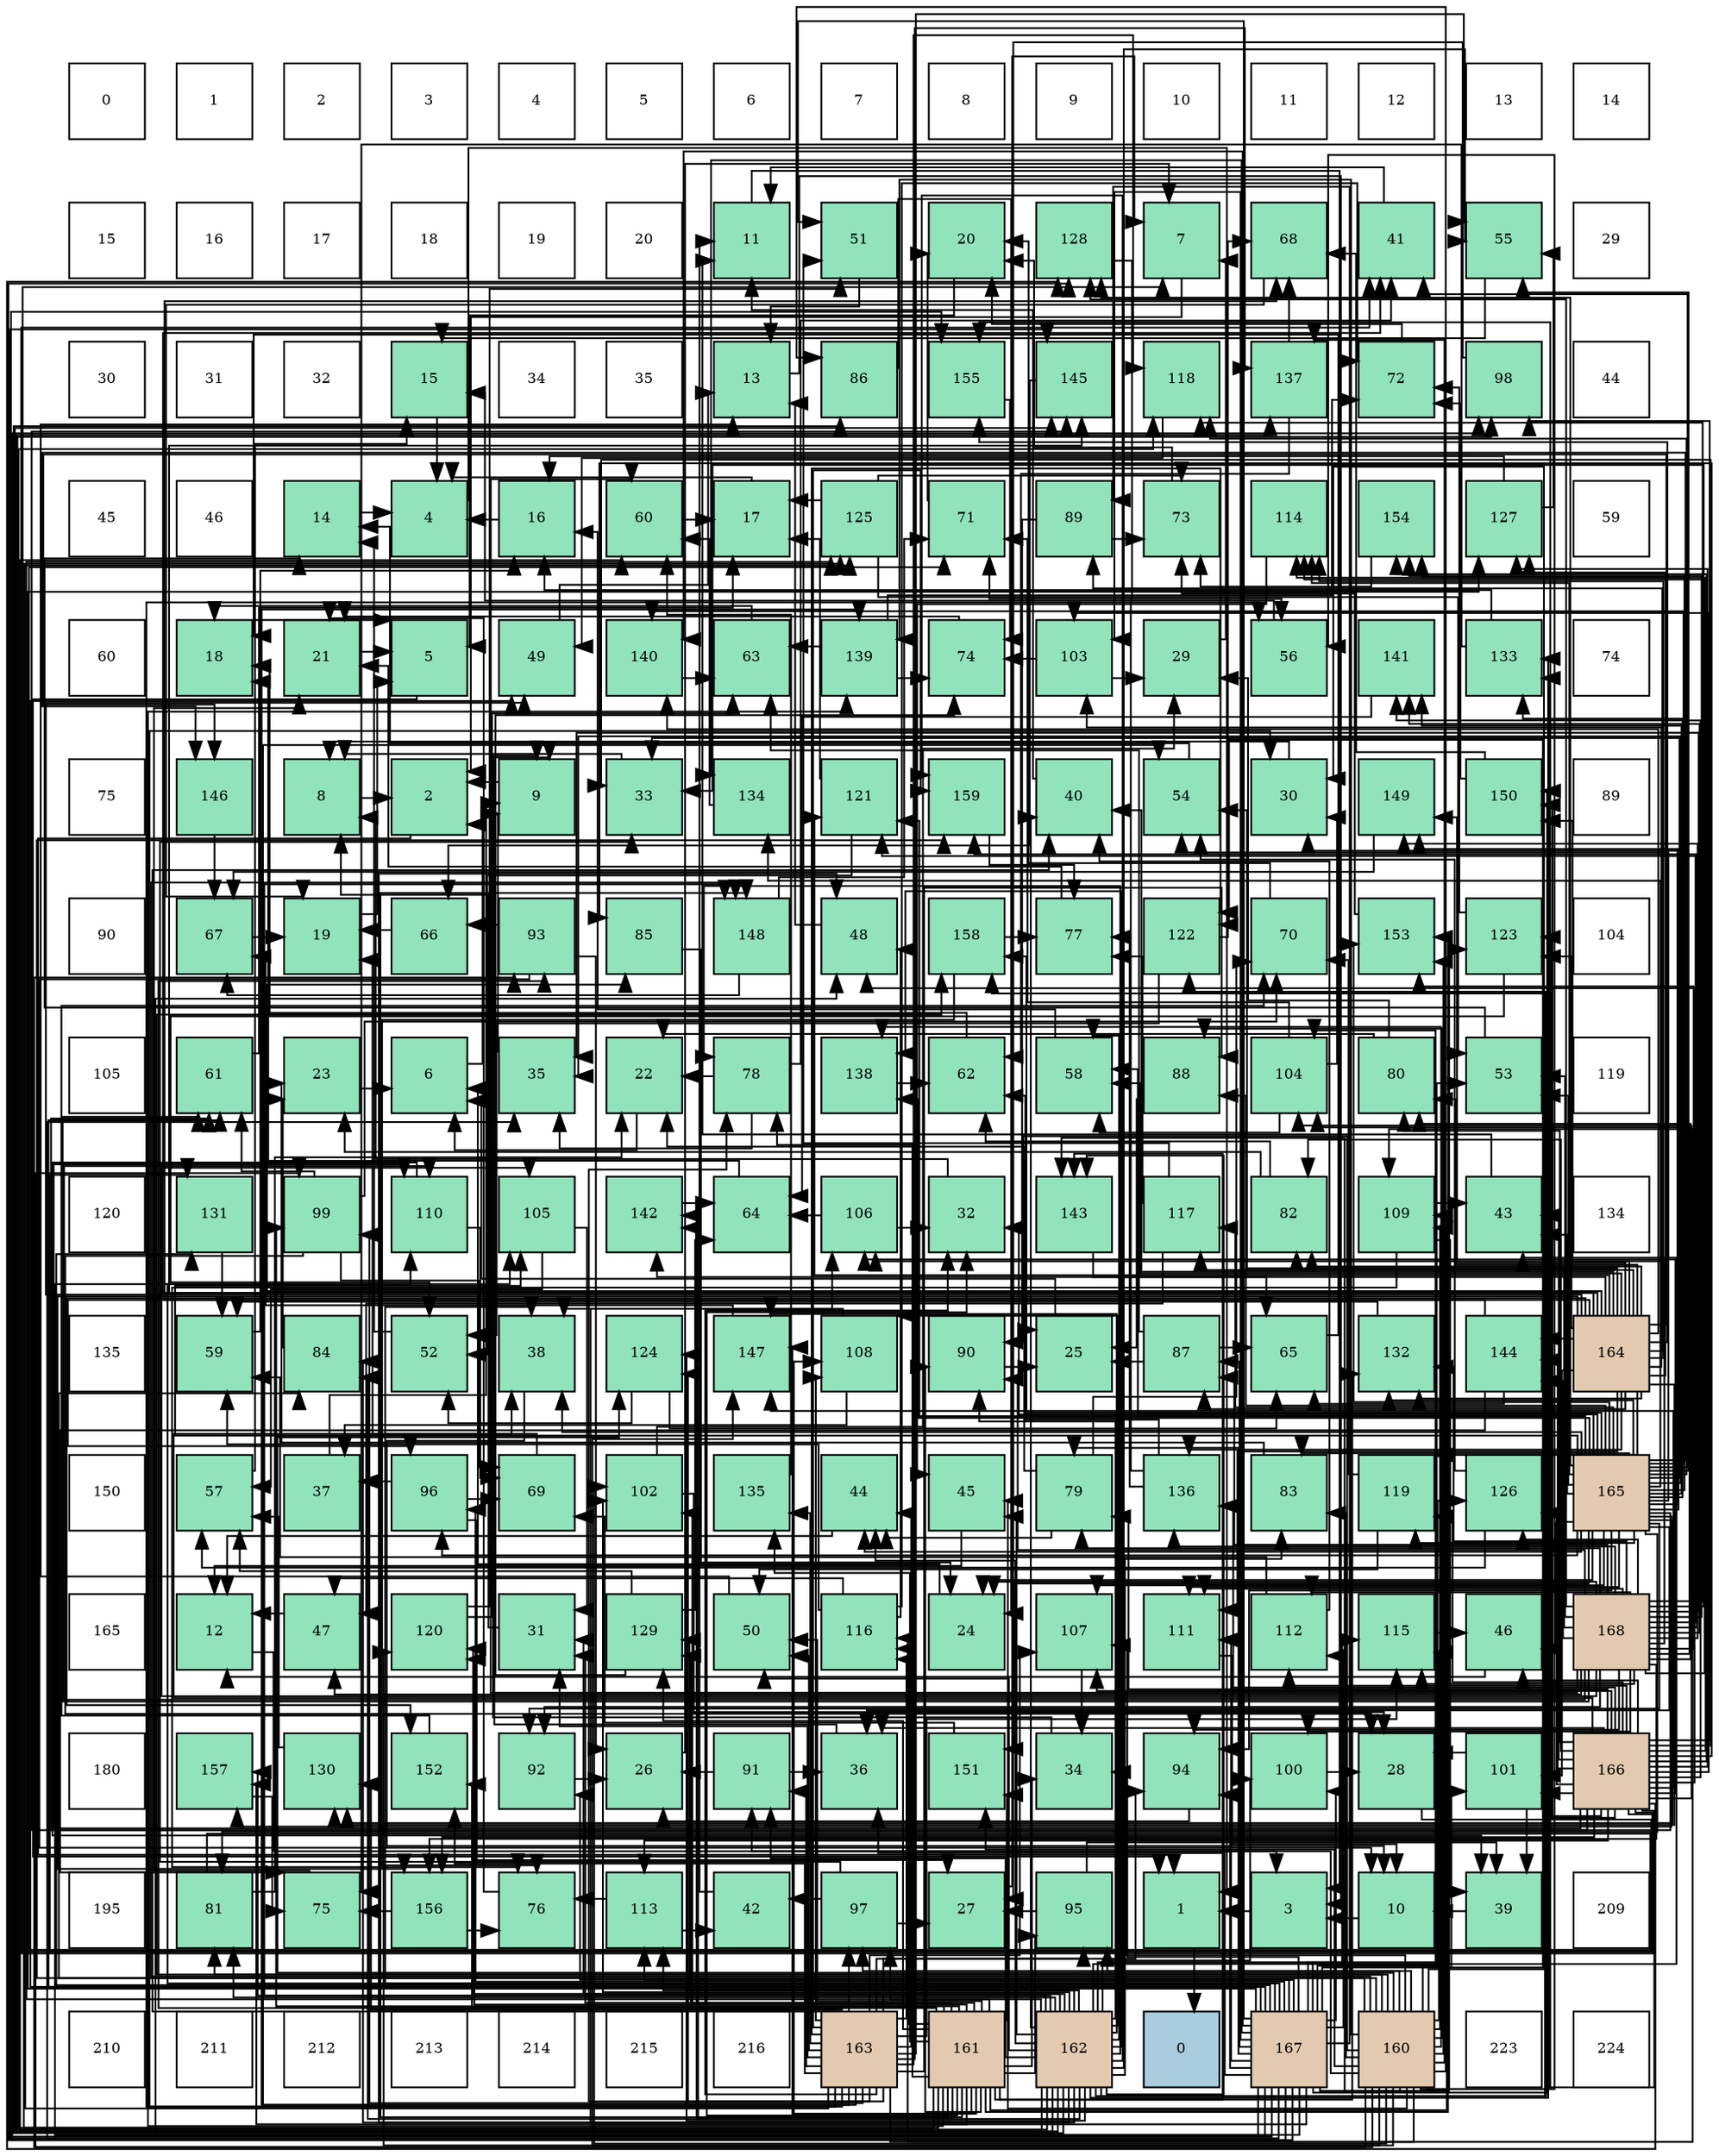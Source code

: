 digraph layout{
 rankdir=TB;
 splines=ortho;
 node [style=filled shape=square fixedsize=true width=0.6];
0[label="0", fontsize=8, fillcolor="#ffffff"];
1[label="1", fontsize=8, fillcolor="#ffffff"];
2[label="2", fontsize=8, fillcolor="#ffffff"];
3[label="3", fontsize=8, fillcolor="#ffffff"];
4[label="4", fontsize=8, fillcolor="#ffffff"];
5[label="5", fontsize=8, fillcolor="#ffffff"];
6[label="6", fontsize=8, fillcolor="#ffffff"];
7[label="7", fontsize=8, fillcolor="#ffffff"];
8[label="8", fontsize=8, fillcolor="#ffffff"];
9[label="9", fontsize=8, fillcolor="#ffffff"];
10[label="10", fontsize=8, fillcolor="#ffffff"];
11[label="11", fontsize=8, fillcolor="#ffffff"];
12[label="12", fontsize=8, fillcolor="#ffffff"];
13[label="13", fontsize=8, fillcolor="#ffffff"];
14[label="14", fontsize=8, fillcolor="#ffffff"];
15[label="15", fontsize=8, fillcolor="#ffffff"];
16[label="16", fontsize=8, fillcolor="#ffffff"];
17[label="17", fontsize=8, fillcolor="#ffffff"];
18[label="18", fontsize=8, fillcolor="#ffffff"];
19[label="19", fontsize=8, fillcolor="#ffffff"];
20[label="20", fontsize=8, fillcolor="#ffffff"];
21[label="11", fontsize=8, fillcolor="#91e3bb"];
22[label="51", fontsize=8, fillcolor="#91e3bb"];
23[label="20", fontsize=8, fillcolor="#91e3bb"];
24[label="128", fontsize=8, fillcolor="#91e3bb"];
25[label="7", fontsize=8, fillcolor="#91e3bb"];
26[label="68", fontsize=8, fillcolor="#91e3bb"];
27[label="41", fontsize=8, fillcolor="#91e3bb"];
28[label="55", fontsize=8, fillcolor="#91e3bb"];
29[label="29", fontsize=8, fillcolor="#ffffff"];
30[label="30", fontsize=8, fillcolor="#ffffff"];
31[label="31", fontsize=8, fillcolor="#ffffff"];
32[label="32", fontsize=8, fillcolor="#ffffff"];
33[label="15", fontsize=8, fillcolor="#91e3bb"];
34[label="34", fontsize=8, fillcolor="#ffffff"];
35[label="35", fontsize=8, fillcolor="#ffffff"];
36[label="13", fontsize=8, fillcolor="#91e3bb"];
37[label="86", fontsize=8, fillcolor="#91e3bb"];
38[label="155", fontsize=8, fillcolor="#91e3bb"];
39[label="145", fontsize=8, fillcolor="#91e3bb"];
40[label="118", fontsize=8, fillcolor="#91e3bb"];
41[label="137", fontsize=8, fillcolor="#91e3bb"];
42[label="72", fontsize=8, fillcolor="#91e3bb"];
43[label="98", fontsize=8, fillcolor="#91e3bb"];
44[label="44", fontsize=8, fillcolor="#ffffff"];
45[label="45", fontsize=8, fillcolor="#ffffff"];
46[label="46", fontsize=8, fillcolor="#ffffff"];
47[label="14", fontsize=8, fillcolor="#91e3bb"];
48[label="4", fontsize=8, fillcolor="#91e3bb"];
49[label="16", fontsize=8, fillcolor="#91e3bb"];
50[label="60", fontsize=8, fillcolor="#91e3bb"];
51[label="17", fontsize=8, fillcolor="#91e3bb"];
52[label="125", fontsize=8, fillcolor="#91e3bb"];
53[label="71", fontsize=8, fillcolor="#91e3bb"];
54[label="89", fontsize=8, fillcolor="#91e3bb"];
55[label="73", fontsize=8, fillcolor="#91e3bb"];
56[label="114", fontsize=8, fillcolor="#91e3bb"];
57[label="154", fontsize=8, fillcolor="#91e3bb"];
58[label="127", fontsize=8, fillcolor="#91e3bb"];
59[label="59", fontsize=8, fillcolor="#ffffff"];
60[label="60", fontsize=8, fillcolor="#ffffff"];
61[label="18", fontsize=8, fillcolor="#91e3bb"];
62[label="21", fontsize=8, fillcolor="#91e3bb"];
63[label="5", fontsize=8, fillcolor="#91e3bb"];
64[label="49", fontsize=8, fillcolor="#91e3bb"];
65[label="140", fontsize=8, fillcolor="#91e3bb"];
66[label="63", fontsize=8, fillcolor="#91e3bb"];
67[label="139", fontsize=8, fillcolor="#91e3bb"];
68[label="74", fontsize=8, fillcolor="#91e3bb"];
69[label="103", fontsize=8, fillcolor="#91e3bb"];
70[label="29", fontsize=8, fillcolor="#91e3bb"];
71[label="56", fontsize=8, fillcolor="#91e3bb"];
72[label="141", fontsize=8, fillcolor="#91e3bb"];
73[label="133", fontsize=8, fillcolor="#91e3bb"];
74[label="74", fontsize=8, fillcolor="#ffffff"];
75[label="75", fontsize=8, fillcolor="#ffffff"];
76[label="146", fontsize=8, fillcolor="#91e3bb"];
77[label="8", fontsize=8, fillcolor="#91e3bb"];
78[label="2", fontsize=8, fillcolor="#91e3bb"];
79[label="9", fontsize=8, fillcolor="#91e3bb"];
80[label="33", fontsize=8, fillcolor="#91e3bb"];
81[label="134", fontsize=8, fillcolor="#91e3bb"];
82[label="121", fontsize=8, fillcolor="#91e3bb"];
83[label="159", fontsize=8, fillcolor="#91e3bb"];
84[label="40", fontsize=8, fillcolor="#91e3bb"];
85[label="54", fontsize=8, fillcolor="#91e3bb"];
86[label="30", fontsize=8, fillcolor="#91e3bb"];
87[label="149", fontsize=8, fillcolor="#91e3bb"];
88[label="150", fontsize=8, fillcolor="#91e3bb"];
89[label="89", fontsize=8, fillcolor="#ffffff"];
90[label="90", fontsize=8, fillcolor="#ffffff"];
91[label="67", fontsize=8, fillcolor="#91e3bb"];
92[label="19", fontsize=8, fillcolor="#91e3bb"];
93[label="66", fontsize=8, fillcolor="#91e3bb"];
94[label="93", fontsize=8, fillcolor="#91e3bb"];
95[label="85", fontsize=8, fillcolor="#91e3bb"];
96[label="148", fontsize=8, fillcolor="#91e3bb"];
97[label="48", fontsize=8, fillcolor="#91e3bb"];
98[label="158", fontsize=8, fillcolor="#91e3bb"];
99[label="77", fontsize=8, fillcolor="#91e3bb"];
100[label="122", fontsize=8, fillcolor="#91e3bb"];
101[label="70", fontsize=8, fillcolor="#91e3bb"];
102[label="153", fontsize=8, fillcolor="#91e3bb"];
103[label="123", fontsize=8, fillcolor="#91e3bb"];
104[label="104", fontsize=8, fillcolor="#ffffff"];
105[label="105", fontsize=8, fillcolor="#ffffff"];
106[label="61", fontsize=8, fillcolor="#91e3bb"];
107[label="23", fontsize=8, fillcolor="#91e3bb"];
108[label="6", fontsize=8, fillcolor="#91e3bb"];
109[label="35", fontsize=8, fillcolor="#91e3bb"];
110[label="22", fontsize=8, fillcolor="#91e3bb"];
111[label="78", fontsize=8, fillcolor="#91e3bb"];
112[label="138", fontsize=8, fillcolor="#91e3bb"];
113[label="62", fontsize=8, fillcolor="#91e3bb"];
114[label="58", fontsize=8, fillcolor="#91e3bb"];
115[label="88", fontsize=8, fillcolor="#91e3bb"];
116[label="104", fontsize=8, fillcolor="#91e3bb"];
117[label="80", fontsize=8, fillcolor="#91e3bb"];
118[label="53", fontsize=8, fillcolor="#91e3bb"];
119[label="119", fontsize=8, fillcolor="#ffffff"];
120[label="120", fontsize=8, fillcolor="#ffffff"];
121[label="131", fontsize=8, fillcolor="#91e3bb"];
122[label="99", fontsize=8, fillcolor="#91e3bb"];
123[label="110", fontsize=8, fillcolor="#91e3bb"];
124[label="105", fontsize=8, fillcolor="#91e3bb"];
125[label="142", fontsize=8, fillcolor="#91e3bb"];
126[label="64", fontsize=8, fillcolor="#91e3bb"];
127[label="106", fontsize=8, fillcolor="#91e3bb"];
128[label="32", fontsize=8, fillcolor="#91e3bb"];
129[label="143", fontsize=8, fillcolor="#91e3bb"];
130[label="117", fontsize=8, fillcolor="#91e3bb"];
131[label="82", fontsize=8, fillcolor="#91e3bb"];
132[label="109", fontsize=8, fillcolor="#91e3bb"];
133[label="43", fontsize=8, fillcolor="#91e3bb"];
134[label="134", fontsize=8, fillcolor="#ffffff"];
135[label="135", fontsize=8, fillcolor="#ffffff"];
136[label="59", fontsize=8, fillcolor="#91e3bb"];
137[label="84", fontsize=8, fillcolor="#91e3bb"];
138[label="52", fontsize=8, fillcolor="#91e3bb"];
139[label="38", fontsize=8, fillcolor="#91e3bb"];
140[label="124", fontsize=8, fillcolor="#91e3bb"];
141[label="147", fontsize=8, fillcolor="#91e3bb"];
142[label="108", fontsize=8, fillcolor="#91e3bb"];
143[label="90", fontsize=8, fillcolor="#91e3bb"];
144[label="25", fontsize=8, fillcolor="#91e3bb"];
145[label="87", fontsize=8, fillcolor="#91e3bb"];
146[label="65", fontsize=8, fillcolor="#91e3bb"];
147[label="132", fontsize=8, fillcolor="#91e3bb"];
148[label="144", fontsize=8, fillcolor="#91e3bb"];
149[label="164", fontsize=8, fillcolor="#e3c9af"];
150[label="150", fontsize=8, fillcolor="#ffffff"];
151[label="57", fontsize=8, fillcolor="#91e3bb"];
152[label="37", fontsize=8, fillcolor="#91e3bb"];
153[label="96", fontsize=8, fillcolor="#91e3bb"];
154[label="69", fontsize=8, fillcolor="#91e3bb"];
155[label="102", fontsize=8, fillcolor="#91e3bb"];
156[label="135", fontsize=8, fillcolor="#91e3bb"];
157[label="44", fontsize=8, fillcolor="#91e3bb"];
158[label="45", fontsize=8, fillcolor="#91e3bb"];
159[label="79", fontsize=8, fillcolor="#91e3bb"];
160[label="136", fontsize=8, fillcolor="#91e3bb"];
161[label="83", fontsize=8, fillcolor="#91e3bb"];
162[label="119", fontsize=8, fillcolor="#91e3bb"];
163[label="126", fontsize=8, fillcolor="#91e3bb"];
164[label="165", fontsize=8, fillcolor="#e3c9af"];
165[label="165", fontsize=8, fillcolor="#ffffff"];
166[label="12", fontsize=8, fillcolor="#91e3bb"];
167[label="47", fontsize=8, fillcolor="#91e3bb"];
168[label="120", fontsize=8, fillcolor="#91e3bb"];
169[label="31", fontsize=8, fillcolor="#91e3bb"];
170[label="129", fontsize=8, fillcolor="#91e3bb"];
171[label="50", fontsize=8, fillcolor="#91e3bb"];
172[label="116", fontsize=8, fillcolor="#91e3bb"];
173[label="24", fontsize=8, fillcolor="#91e3bb"];
174[label="107", fontsize=8, fillcolor="#91e3bb"];
175[label="111", fontsize=8, fillcolor="#91e3bb"];
176[label="112", fontsize=8, fillcolor="#91e3bb"];
177[label="115", fontsize=8, fillcolor="#91e3bb"];
178[label="46", fontsize=8, fillcolor="#91e3bb"];
179[label="168", fontsize=8, fillcolor="#e3c9af"];
180[label="180", fontsize=8, fillcolor="#ffffff"];
181[label="157", fontsize=8, fillcolor="#91e3bb"];
182[label="130", fontsize=8, fillcolor="#91e3bb"];
183[label="152", fontsize=8, fillcolor="#91e3bb"];
184[label="92", fontsize=8, fillcolor="#91e3bb"];
185[label="26", fontsize=8, fillcolor="#91e3bb"];
186[label="91", fontsize=8, fillcolor="#91e3bb"];
187[label="36", fontsize=8, fillcolor="#91e3bb"];
188[label="151", fontsize=8, fillcolor="#91e3bb"];
189[label="34", fontsize=8, fillcolor="#91e3bb"];
190[label="94", fontsize=8, fillcolor="#91e3bb"];
191[label="100", fontsize=8, fillcolor="#91e3bb"];
192[label="28", fontsize=8, fillcolor="#91e3bb"];
193[label="101", fontsize=8, fillcolor="#91e3bb"];
194[label="166", fontsize=8, fillcolor="#e3c9af"];
195[label="195", fontsize=8, fillcolor="#ffffff"];
196[label="81", fontsize=8, fillcolor="#91e3bb"];
197[label="75", fontsize=8, fillcolor="#91e3bb"];
198[label="156", fontsize=8, fillcolor="#91e3bb"];
199[label="76", fontsize=8, fillcolor="#91e3bb"];
200[label="113", fontsize=8, fillcolor="#91e3bb"];
201[label="42", fontsize=8, fillcolor="#91e3bb"];
202[label="97", fontsize=8, fillcolor="#91e3bb"];
203[label="27", fontsize=8, fillcolor="#91e3bb"];
204[label="95", fontsize=8, fillcolor="#91e3bb"];
205[label="1", fontsize=8, fillcolor="#91e3bb"];
206[label="3", fontsize=8, fillcolor="#91e3bb"];
207[label="10", fontsize=8, fillcolor="#91e3bb"];
208[label="39", fontsize=8, fillcolor="#91e3bb"];
209[label="209", fontsize=8, fillcolor="#ffffff"];
210[label="210", fontsize=8, fillcolor="#ffffff"];
211[label="211", fontsize=8, fillcolor="#ffffff"];
212[label="212", fontsize=8, fillcolor="#ffffff"];
213[label="213", fontsize=8, fillcolor="#ffffff"];
214[label="214", fontsize=8, fillcolor="#ffffff"];
215[label="215", fontsize=8, fillcolor="#ffffff"];
216[label="216", fontsize=8, fillcolor="#ffffff"];
217[label="163", fontsize=8, fillcolor="#e3c9af"];
218[label="161", fontsize=8, fillcolor="#e3c9af"];
219[label="162", fontsize=8, fillcolor="#e3c9af"];
220[label="0", fontsize=8, fillcolor="#a9ccde"];
221[label="167", fontsize=8, fillcolor="#e3c9af"];
222[label="160", fontsize=8, fillcolor="#e3c9af"];
223[label="223", fontsize=8, fillcolor="#ffffff"];
224[label="224", fontsize=8, fillcolor="#ffffff"];
edge [constraint=false, style=vis];205 -> 220;
78 -> 205;
206 -> 205;
48 -> 205;
63 -> 205;
108 -> 78;
25 -> 78;
77 -> 78;
79 -> 78;
207 -> 206;
21 -> 206;
166 -> 206;
36 -> 206;
47 -> 48;
33 -> 48;
49 -> 48;
51 -> 48;
61 -> 63;
92 -> 63;
23 -> 63;
62 -> 63;
110 -> 108;
107 -> 108;
173 -> 108;
144 -> 108;
185 -> 25;
203 -> 25;
192 -> 25;
70 -> 25;
86 -> 77;
169 -> 77;
128 -> 77;
80 -> 77;
189 -> 79;
109 -> 79;
187 -> 79;
152 -> 79;
139 -> 207;
208 -> 207;
84 -> 21;
27 -> 21;
201 -> 21;
133 -> 21;
157 -> 166;
158 -> 166;
178 -> 166;
167 -> 166;
97 -> 36;
64 -> 36;
171 -> 36;
22 -> 36;
138 -> 47;
118 -> 47;
85 -> 47;
28 -> 33;
71 -> 33;
151 -> 33;
114 -> 49;
136 -> 49;
50 -> 51;
106 -> 51;
113 -> 61;
66 -> 61;
126 -> 61;
146 -> 61;
93 -> 92;
91 -> 92;
26 -> 92;
154 -> 92;
101 -> 23;
53 -> 23;
42 -> 23;
55 -> 23;
68 -> 62;
197 -> 62;
199 -> 62;
99 -> 62;
111 -> 110;
111 -> 109;
111 -> 27;
159 -> 110;
159 -> 157;
159 -> 101;
117 -> 110;
117 -> 70;
196 -> 110;
196 -> 53;
131 -> 107;
131 -> 113;
161 -> 107;
137 -> 107;
95 -> 173;
37 -> 173;
145 -> 144;
145 -> 66;
145 -> 146;
115 -> 144;
54 -> 144;
54 -> 55;
143 -> 144;
186 -> 185;
186 -> 187;
184 -> 185;
94 -> 207;
94 -> 185;
94 -> 93;
190 -> 185;
204 -> 203;
204 -> 208;
153 -> 203;
153 -> 152;
153 -> 154;
202 -> 203;
202 -> 80;
202 -> 201;
43 -> 203;
122 -> 192;
122 -> 106;
122 -> 154;
122 -> 101;
191 -> 192;
193 -> 192;
193 -> 208;
155 -> 192;
155 -> 70;
69 -> 70;
69 -> 68;
116 -> 86;
116 -> 114;
116 -> 53;
124 -> 169;
124 -> 151;
127 -> 128;
127 -> 126;
174 -> 189;
142 -> 152;
142 -> 139;
132 -> 208;
132 -> 133;
132 -> 199;
123 -> 208;
123 -> 154;
175 -> 207;
176 -> 84;
176 -> 136;
200 -> 201;
200 -> 199;
56 -> 158;
177 -> 178;
172 -> 167;
172 -> 97;
172 -> 136;
172 -> 42;
130 -> 167;
130 -> 22;
130 -> 99;
40 -> 64;
162 -> 171;
162 -> 101;
168 -> 22;
168 -> 66;
82 -> 51;
82 -> 138;
100 -> 138;
100 -> 26;
103 -> 138;
103 -> 42;
140 -> 138;
140 -> 146;
52 -> 51;
52 -> 118;
52 -> 55;
163 -> 85;
163 -> 151;
58 -> 49;
58 -> 28;
24 -> 71;
170 -> 151;
170 -> 126;
170 -> 68;
182 -> 151;
121 -> 136;
147 -> 136;
73 -> 49;
73 -> 197;
81 -> 50;
156 -> 50;
160 -> 113;
160 -> 53;
160 -> 99;
41 -> 113;
41 -> 26;
112 -> 113;
67 -> 66;
67 -> 42;
67 -> 68;
65 -> 66;
72 -> 126;
125 -> 126;
129 -> 146;
148 -> 146;
148 -> 26;
148 -> 197;
39 -> 93;
76 -> 91;
141 -> 91;
96 -> 91;
96 -> 53;
87 -> 91;
88 -> 26;
88 -> 42;
188 -> 154;
183 -> 101;
102 -> 55;
57 -> 55;
38 -> 68;
198 -> 197;
198 -> 199;
181 -> 197;
98 -> 199;
98 -> 99;
83 -> 99;
222 -> 86;
222 -> 189;
222 -> 158;
222 -> 71;
222 -> 196;
222 -> 161;
222 -> 137;
222 -> 37;
222 -> 115;
222 -> 143;
222 -> 186;
222 -> 94;
222 -> 204;
222 -> 202;
222 -> 122;
222 -> 155;
222 -> 132;
222 -> 177;
222 -> 172;
222 -> 168;
222 -> 100;
222 -> 140;
222 -> 73;
222 -> 41;
222 -> 112;
222 -> 67;
222 -> 129;
222 -> 141;
222 -> 96;
222 -> 188;
222 -> 102;
222 -> 98;
222 -> 83;
218 -> 169;
218 -> 128;
218 -> 189;
218 -> 171;
218 -> 111;
218 -> 137;
218 -> 143;
218 -> 94;
218 -> 204;
218 -> 202;
218 -> 122;
218 -> 155;
218 -> 142;
218 -> 132;
218 -> 172;
218 -> 40;
218 -> 168;
218 -> 52;
218 -> 170;
218 -> 147;
218 -> 156;
218 -> 67;
218 -> 125;
218 -> 129;
218 -> 141;
218 -> 96;
218 -> 188;
218 -> 183;
218 -> 102;
218 -> 181;
219 -> 169;
219 -> 84;
219 -> 133;
219 -> 157;
219 -> 158;
219 -> 97;
219 -> 171;
219 -> 28;
219 -> 114;
219 -> 50;
219 -> 111;
219 -> 196;
219 -> 161;
219 -> 137;
219 -> 37;
219 -> 143;
219 -> 186;
219 -> 43;
219 -> 191;
219 -> 155;
219 -> 142;
219 -> 200;
219 -> 177;
219 -> 168;
219 -> 100;
219 -> 140;
219 -> 52;
219 -> 170;
219 -> 73;
219 -> 41;
219 -> 112;
219 -> 125;
219 -> 129;
219 -> 39;
219 -> 141;
219 -> 96;
219 -> 181;
219 -> 98;
219 -> 83;
217 -> 86;
217 -> 169;
217 -> 128;
217 -> 84;
217 -> 157;
217 -> 171;
217 -> 85;
217 -> 28;
217 -> 71;
217 -> 111;
217 -> 115;
217 -> 186;
217 -> 190;
217 -> 204;
217 -> 202;
217 -> 122;
217 -> 174;
217 -> 142;
217 -> 132;
217 -> 177;
217 -> 172;
217 -> 40;
217 -> 100;
217 -> 140;
217 -> 52;
217 -> 170;
217 -> 182;
217 -> 156;
217 -> 41;
217 -> 67;
217 -> 183;
217 -> 83;
149 -> 84;
149 -> 27;
149 -> 64;
149 -> 85;
149 -> 114;
149 -> 117;
149 -> 131;
149 -> 95;
149 -> 145;
149 -> 54;
149 -> 153;
149 -> 193;
149 -> 69;
149 -> 175;
149 -> 56;
149 -> 130;
149 -> 162;
149 -> 82;
149 -> 103;
149 -> 58;
149 -> 182;
149 -> 147;
149 -> 160;
149 -> 65;
149 -> 125;
149 -> 148;
149 -> 39;
149 -> 76;
149 -> 87;
149 -> 88;
149 -> 183;
149 -> 38;
149 -> 198;
164 -> 173;
164 -> 86;
164 -> 128;
164 -> 80;
164 -> 109;
164 -> 187;
164 -> 139;
164 -> 27;
164 -> 133;
164 -> 157;
164 -> 178;
164 -> 118;
164 -> 85;
164 -> 28;
164 -> 114;
164 -> 106;
164 -> 196;
164 -> 161;
164 -> 115;
164 -> 184;
164 -> 190;
164 -> 153;
164 -> 124;
164 -> 174;
164 -> 175;
164 -> 56;
164 -> 130;
164 -> 40;
164 -> 162;
164 -> 82;
164 -> 24;
164 -> 182;
164 -> 147;
164 -> 73;
164 -> 81;
164 -> 112;
164 -> 65;
164 -> 72;
164 -> 76;
164 -> 87;
164 -> 188;
164 -> 102;
164 -> 57;
164 -> 181;
164 -> 98;
194 -> 80;
194 -> 187;
194 -> 139;
194 -> 27;
194 -> 133;
194 -> 178;
194 -> 97;
194 -> 159;
194 -> 117;
194 -> 131;
194 -> 95;
194 -> 43;
194 -> 193;
194 -> 69;
194 -> 116;
194 -> 127;
194 -> 174;
194 -> 123;
194 -> 176;
194 -> 200;
194 -> 56;
194 -> 162;
194 -> 103;
194 -> 163;
194 -> 58;
194 -> 24;
194 -> 121;
194 -> 160;
194 -> 72;
194 -> 148;
194 -> 39;
194 -> 141;
194 -> 88;
194 -> 57;
194 -> 38;
194 -> 198;
221 -> 109;
221 -> 187;
221 -> 139;
221 -> 97;
221 -> 64;
221 -> 22;
221 -> 118;
221 -> 106;
221 -> 159;
221 -> 145;
221 -> 54;
221 -> 184;
221 -> 190;
221 -> 153;
221 -> 43;
221 -> 191;
221 -> 193;
221 -> 69;
221 -> 116;
221 -> 124;
221 -> 127;
221 -> 174;
221 -> 123;
221 -> 175;
221 -> 176;
221 -> 200;
221 -> 103;
221 -> 163;
221 -> 58;
221 -> 24;
221 -> 121;
221 -> 81;
221 -> 65;
221 -> 39;
221 -> 88;
221 -> 38;
179 -> 173;
179 -> 80;
179 -> 109;
179 -> 167;
179 -> 118;
179 -> 50;
179 -> 106;
179 -> 159;
179 -> 117;
179 -> 131;
179 -> 145;
179 -> 143;
179 -> 184;
179 -> 190;
179 -> 191;
179 -> 116;
179 -> 124;
179 -> 127;
179 -> 123;
179 -> 175;
179 -> 176;
179 -> 56;
179 -> 177;
179 -> 40;
179 -> 82;
179 -> 163;
179 -> 24;
179 -> 147;
179 -> 160;
179 -> 72;
179 -> 148;
179 -> 87;
179 -> 102;
179 -> 57;
179 -> 198;
179 -> 83;
edge [constraint=true, style=invis];
0 -> 15 -> 30 -> 45 -> 60 -> 75 -> 90 -> 105 -> 120 -> 135 -> 150 -> 165 -> 180 -> 195 -> 210;
1 -> 16 -> 31 -> 46 -> 61 -> 76 -> 91 -> 106 -> 121 -> 136 -> 151 -> 166 -> 181 -> 196 -> 211;
2 -> 17 -> 32 -> 47 -> 62 -> 77 -> 92 -> 107 -> 122 -> 137 -> 152 -> 167 -> 182 -> 197 -> 212;
3 -> 18 -> 33 -> 48 -> 63 -> 78 -> 93 -> 108 -> 123 -> 138 -> 153 -> 168 -> 183 -> 198 -> 213;
4 -> 19 -> 34 -> 49 -> 64 -> 79 -> 94 -> 109 -> 124 -> 139 -> 154 -> 169 -> 184 -> 199 -> 214;
5 -> 20 -> 35 -> 50 -> 65 -> 80 -> 95 -> 110 -> 125 -> 140 -> 155 -> 170 -> 185 -> 200 -> 215;
6 -> 21 -> 36 -> 51 -> 66 -> 81 -> 96 -> 111 -> 126 -> 141 -> 156 -> 171 -> 186 -> 201 -> 216;
7 -> 22 -> 37 -> 52 -> 67 -> 82 -> 97 -> 112 -> 127 -> 142 -> 157 -> 172 -> 187 -> 202 -> 217;
8 -> 23 -> 38 -> 53 -> 68 -> 83 -> 98 -> 113 -> 128 -> 143 -> 158 -> 173 -> 188 -> 203 -> 218;
9 -> 24 -> 39 -> 54 -> 69 -> 84 -> 99 -> 114 -> 129 -> 144 -> 159 -> 174 -> 189 -> 204 -> 219;
10 -> 25 -> 40 -> 55 -> 70 -> 85 -> 100 -> 115 -> 130 -> 145 -> 160 -> 175 -> 190 -> 205 -> 220;
11 -> 26 -> 41 -> 56 -> 71 -> 86 -> 101 -> 116 -> 131 -> 146 -> 161 -> 176 -> 191 -> 206 -> 221;
12 -> 27 -> 42 -> 57 -> 72 -> 87 -> 102 -> 117 -> 132 -> 147 -> 162 -> 177 -> 192 -> 207 -> 222;
13 -> 28 -> 43 -> 58 -> 73 -> 88 -> 103 -> 118 -> 133 -> 148 -> 163 -> 178 -> 193 -> 208 -> 223;
14 -> 29 -> 44 -> 59 -> 74 -> 89 -> 104 -> 119 -> 134 -> 149 -> 164 -> 179 -> 194 -> 209 -> 224;
rank = same {0 -> 1 -> 2 -> 3 -> 4 -> 5 -> 6 -> 7 -> 8 -> 9 -> 10 -> 11 -> 12 -> 13 -> 14};
rank = same {15 -> 16 -> 17 -> 18 -> 19 -> 20 -> 21 -> 22 -> 23 -> 24 -> 25 -> 26 -> 27 -> 28 -> 29};
rank = same {30 -> 31 -> 32 -> 33 -> 34 -> 35 -> 36 -> 37 -> 38 -> 39 -> 40 -> 41 -> 42 -> 43 -> 44};
rank = same {45 -> 46 -> 47 -> 48 -> 49 -> 50 -> 51 -> 52 -> 53 -> 54 -> 55 -> 56 -> 57 -> 58 -> 59};
rank = same {60 -> 61 -> 62 -> 63 -> 64 -> 65 -> 66 -> 67 -> 68 -> 69 -> 70 -> 71 -> 72 -> 73 -> 74};
rank = same {75 -> 76 -> 77 -> 78 -> 79 -> 80 -> 81 -> 82 -> 83 -> 84 -> 85 -> 86 -> 87 -> 88 -> 89};
rank = same {90 -> 91 -> 92 -> 93 -> 94 -> 95 -> 96 -> 97 -> 98 -> 99 -> 100 -> 101 -> 102 -> 103 -> 104};
rank = same {105 -> 106 -> 107 -> 108 -> 109 -> 110 -> 111 -> 112 -> 113 -> 114 -> 115 -> 116 -> 117 -> 118 -> 119};
rank = same {120 -> 121 -> 122 -> 123 -> 124 -> 125 -> 126 -> 127 -> 128 -> 129 -> 130 -> 131 -> 132 -> 133 -> 134};
rank = same {135 -> 136 -> 137 -> 138 -> 139 -> 140 -> 141 -> 142 -> 143 -> 144 -> 145 -> 146 -> 147 -> 148 -> 149};
rank = same {150 -> 151 -> 152 -> 153 -> 154 -> 155 -> 156 -> 157 -> 158 -> 159 -> 160 -> 161 -> 162 -> 163 -> 164};
rank = same {165 -> 166 -> 167 -> 168 -> 169 -> 170 -> 171 -> 172 -> 173 -> 174 -> 175 -> 176 -> 177 -> 178 -> 179};
rank = same {180 -> 181 -> 182 -> 183 -> 184 -> 185 -> 186 -> 187 -> 188 -> 189 -> 190 -> 191 -> 192 -> 193 -> 194};
rank = same {195 -> 196 -> 197 -> 198 -> 199 -> 200 -> 201 -> 202 -> 203 -> 204 -> 205 -> 206 -> 207 -> 208 -> 209};
rank = same {210 -> 211 -> 212 -> 213 -> 214 -> 215 -> 216 -> 217 -> 218 -> 219 -> 220 -> 221 -> 222 -> 223 -> 224};
}